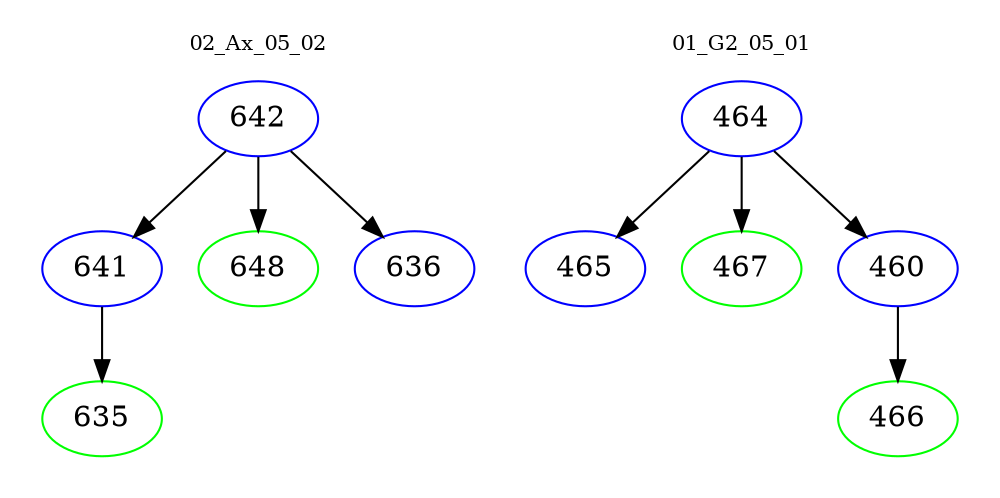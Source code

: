 digraph{
subgraph cluster_0 {
color = white
label = "02_Ax_05_02";
fontsize=10;
T0_642 [label="642", color="blue"]
T0_642 -> T0_641 [color="black"]
T0_641 [label="641", color="blue"]
T0_641 -> T0_635 [color="black"]
T0_635 [label="635", color="green"]
T0_642 -> T0_648 [color="black"]
T0_648 [label="648", color="green"]
T0_642 -> T0_636 [color="black"]
T0_636 [label="636", color="blue"]
}
subgraph cluster_1 {
color = white
label = "01_G2_05_01";
fontsize=10;
T1_464 [label="464", color="blue"]
T1_464 -> T1_465 [color="black"]
T1_465 [label="465", color="blue"]
T1_464 -> T1_467 [color="black"]
T1_467 [label="467", color="green"]
T1_464 -> T1_460 [color="black"]
T1_460 [label="460", color="blue"]
T1_460 -> T1_466 [color="black"]
T1_466 [label="466", color="green"]
}
}
